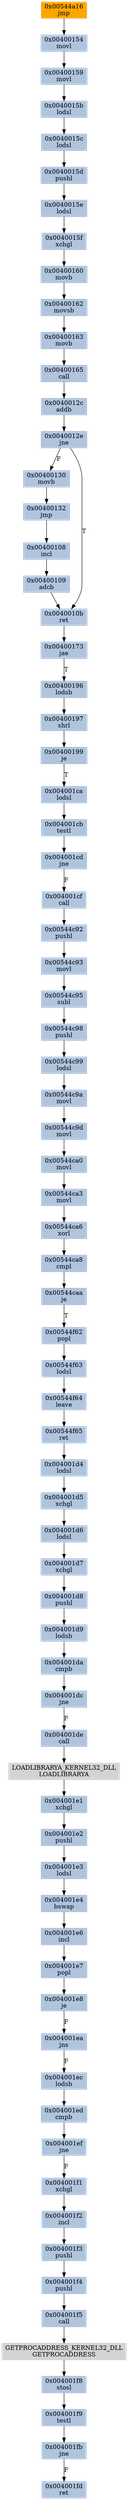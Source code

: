 strict digraph G {
	graph [bgcolor=transparent,
		name=G
	];
	node [color=lightsteelblue,
		fillcolor=lightsteelblue,
		shape=rectangle,
		style=filled
	];
	"0x00400108"	[label="0x00400108
incl"];
	"0x00400109"	[label="0x00400109
adcb"];
	"0x00400108" -> "0x00400109"	[color="#000000"];
	"0x004001f3"	[label="0x004001f3
pushl"];
	"0x004001f4"	[label="0x004001f4
pushl"];
	"0x004001f3" -> "0x004001f4"	[color="#000000"];
	"0x004001d4"	[label="0x004001d4
lodsl"];
	"0x004001d5"	[label="0x004001d5
xchgl"];
	"0x004001d4" -> "0x004001d5"	[color="#000000"];
	"0x004001e4"	[label="0x004001e4
bswap"];
	"0x004001e6"	[label="0x004001e6
incl"];
	"0x004001e4" -> "0x004001e6"	[color="#000000"];
	"0x004001e3"	[label="0x004001e3
lodsl"];
	"0x004001e3" -> "0x004001e4"	[color="#000000"];
	"0x004001d9"	[label="0x004001d9
lodsb"];
	"0x004001da"	[label="0x004001da
cmpb"];
	"0x004001d9" -> "0x004001da"	[color="#000000"];
	"0x00544ca3"	[label="0x00544ca3
movl"];
	"0x00544ca6"	[label="0x00544ca6
xorl"];
	"0x00544ca3" -> "0x00544ca6"	[color="#000000"];
	"0x00544ca8"	[label="0x00544ca8
cmpl"];
	"0x00544caa"	[label="0x00544caa
je"];
	"0x00544ca8" -> "0x00544caa"	[color="#000000"];
	"0x004001ca"	[label="0x004001ca
lodsl"];
	"0x004001cb"	[label="0x004001cb
testl"];
	"0x004001ca" -> "0x004001cb"	[color="#000000"];
	"0x00400196"	[label="0x00400196
lodsb"];
	"0x00400197"	[label="0x00400197
shrl"];
	"0x00400196" -> "0x00400197"	[color="#000000"];
	"0x00400163"	[label="0x00400163
movb"];
	"0x00400165"	[label="0x00400165
call"];
	"0x00400163" -> "0x00400165"	[color="#000000"];
	"0x00400160"	[label="0x00400160
movb"];
	"0x00400162"	[label="0x00400162
movsb"];
	"0x00400160" -> "0x00400162"	[color="#000000"];
	"0x004001ef"	[label="0x004001ef
jne"];
	"0x004001f1"	[label="0x004001f1
xchgl"];
	"0x004001ef" -> "0x004001f1"	[color="#000000",
		label=F];
	"0x004001de"	[label="0x004001de
call"];
	LOADLIBRARYA_KERNEL32_DLL	[color=lightgrey,
		fillcolor=lightgrey,
		label="LOADLIBRARYA_KERNEL32_DLL
LOADLIBRARYA"];
	"0x004001de" -> LOADLIBRARYA_KERNEL32_DLL	[color="#000000"];
	"0x00544c95"	[label="0x00544c95
subl"];
	"0x00544c98"	[label="0x00544c98
pushl"];
	"0x00544c95" -> "0x00544c98"	[color="#000000"];
	"0x004001e7"	[label="0x004001e7
popl"];
	"0x004001e6" -> "0x004001e7"	[color="#000000"];
	"0x00400132"	[label="0x00400132
jmp"];
	"0x00400132" -> "0x00400108"	[color="#000000"];
	"0x0040015b"	[label="0x0040015b
lodsl"];
	"0x0040015c"	[label="0x0040015c
lodsl"];
	"0x0040015b" -> "0x0040015c"	[color="#000000"];
	"0x004001fd"	[label="0x004001fd
ret"];
	"0x004001f2"	[label="0x004001f2
incl"];
	"0x004001f1" -> "0x004001f2"	[color="#000000"];
	"0x0040012e"	[label="0x0040012e
jne"];
	"0x00400130"	[label="0x00400130
movb"];
	"0x0040012e" -> "0x00400130"	[color="#000000",
		label=F];
	"0x0040010b"	[label="0x0040010b
ret"];
	"0x0040012e" -> "0x0040010b"	[color="#000000",
		label=T];
	"0x00544f65"	[label="0x00544f65
ret"];
	"0x00544f65" -> "0x004001d4"	[color="#000000"];
	"0x00544c99"	[label="0x00544c99
lodsl"];
	"0x00544c9a"	[label="0x00544c9a
movl"];
	"0x00544c99" -> "0x00544c9a"	[color="#000000"];
	"0x00544f62"	[label="0x00544f62
popl"];
	"0x00544f63"	[label="0x00544f63
lodsl"];
	"0x00544f62" -> "0x00544f63"	[color="#000000"];
	"0x0040012c"	[label="0x0040012c
addb"];
	"0x00400165" -> "0x0040012c"	[color="#000000"];
	"0x004001f9"	[label="0x004001f9
testl"];
	"0x004001fb"	[label="0x004001fb
jne"];
	"0x004001f9" -> "0x004001fb"	[color="#000000"];
	"0x00544c9d"	[label="0x00544c9d
movl"];
	"0x00544c9a" -> "0x00544c9d"	[color="#000000"];
	"0x004001f8"	[label="0x004001f8
stosl"];
	"0x004001f8" -> "0x004001f9"	[color="#000000"];
	"0x004001e8"	[label="0x004001e8
je"];
	"0x004001ea"	[label="0x004001ea
jns"];
	"0x004001e8" -> "0x004001ea"	[color="#000000",
		label=F];
	"0x004001f2" -> "0x004001f3"	[color="#000000"];
	"0x00544a16"	[color=lightgrey,
		fillcolor=orange,
		label="0x00544a16
jmp"];
	"0x00400154"	[label="0x00400154
movl"];
	"0x00544a16" -> "0x00400154"	[color="#000000"];
	"0x004001d7"	[label="0x004001d7
xchgl"];
	"0x004001d8"	[label="0x004001d8
pushl"];
	"0x004001d7" -> "0x004001d8"	[color="#000000"];
	"0x004001e7" -> "0x004001e8"	[color="#000000"];
	"0x00544caa" -> "0x00544f62"	[color="#000000",
		label=T];
	"0x004001cf"	[label="0x004001cf
call"];
	"0x00544c92"	[label="0x00544c92
pushl"];
	"0x004001cf" -> "0x00544c92"	[color="#000000"];
	"0x0040015e"	[label="0x0040015e
lodsl"];
	"0x0040015f"	[label="0x0040015f
xchgl"];
	"0x0040015e" -> "0x0040015f"	[color="#000000"];
	"0x004001dc"	[label="0x004001dc
jne"];
	"0x004001dc" -> "0x004001de"	[color="#000000",
		label=F];
	"0x00544ca0"	[label="0x00544ca0
movl"];
	"0x00544c9d" -> "0x00544ca0"	[color="#000000"];
	"0x0040015d"	[label="0x0040015d
pushl"];
	"0x0040015c" -> "0x0040015d"	[color="#000000"];
	"0x00400130" -> "0x00400132"	[color="#000000"];
	"0x004001ec"	[label="0x004001ec
lodsb"];
	"0x004001ed"	[label="0x004001ed
cmpb"];
	"0x004001ec" -> "0x004001ed"	[color="#000000"];
	"0x00400173"	[label="0x00400173
jae"];
	"0x0040010b" -> "0x00400173"	[color="#000000"];
	"0x00400159"	[label="0x00400159
movl"];
	"0x00400159" -> "0x0040015b"	[color="#000000"];
	"0x00544f64"	[label="0x00544f64
leave"];
	"0x00544f63" -> "0x00544f64"	[color="#000000"];
	"0x00544ca6" -> "0x00544ca8"	[color="#000000"];
	"0x004001cd"	[label="0x004001cd
jne"];
	"0x004001cd" -> "0x004001cf"	[color="#000000",
		label=F];
	"0x004001e1"	[label="0x004001e1
xchgl"];
	"0x004001e2"	[label="0x004001e2
pushl"];
	"0x004001e1" -> "0x004001e2"	[color="#000000"];
	"0x00400173" -> "0x00400196"	[color="#000000",
		label=T];
	"0x004001d6"	[label="0x004001d6
lodsl"];
	"0x004001d6" -> "0x004001d7"	[color="#000000"];
	"0x004001ea" -> "0x004001ec"	[color="#000000",
		label=F];
	GETPROCADDRESS_KERNEL32_DLL	[color=lightgrey,
		fillcolor=lightgrey,
		label="GETPROCADDRESS_KERNEL32_DLL
GETPROCADDRESS"];
	GETPROCADDRESS_KERNEL32_DLL -> "0x004001f8"	[color="#000000"];
	"0x004001d5" -> "0x004001d6"	[color="#000000"];
	"0x004001f5"	[label="0x004001f5
call"];
	"0x004001f5" -> GETPROCADDRESS_KERNEL32_DLL	[color="#000000"];
	"0x00544ca0" -> "0x00544ca3"	[color="#000000"];
	"0x004001ed" -> "0x004001ef"	[color="#000000"];
	"0x004001cb" -> "0x004001cd"	[color="#000000"];
	"0x0040015f" -> "0x00400160"	[color="#000000"];
	"0x0040015d" -> "0x0040015e"	[color="#000000"];
	"0x00400109" -> "0x0040010b"	[color="#000000"];
	LOADLIBRARYA_KERNEL32_DLL -> "0x004001e1"	[color="#000000"];
	"0x00400199"	[label="0x00400199
je"];
	"0x00400197" -> "0x00400199"	[color="#000000"];
	"0x00544c93"	[label="0x00544c93
movl"];
	"0x00544c92" -> "0x00544c93"	[color="#000000"];
	"0x004001d8" -> "0x004001d9"	[color="#000000"];
	"0x00400199" -> "0x004001ca"	[color="#000000",
		label=T];
	"0x00544c98" -> "0x00544c99"	[color="#000000"];
	"0x00544c93" -> "0x00544c95"	[color="#000000"];
	"0x004001e2" -> "0x004001e3"	[color="#000000"];
	"0x00400154" -> "0x00400159"	[color="#000000"];
	"0x004001f4" -> "0x004001f5"	[color="#000000"];
	"0x00400162" -> "0x00400163"	[color="#000000"];
	"0x004001da" -> "0x004001dc"	[color="#000000"];
	"0x004001fb" -> "0x004001fd"	[color="#000000",
		label=F];
	"0x0040012c" -> "0x0040012e"	[color="#000000"];
	"0x00544f64" -> "0x00544f65"	[color="#000000"];
}
